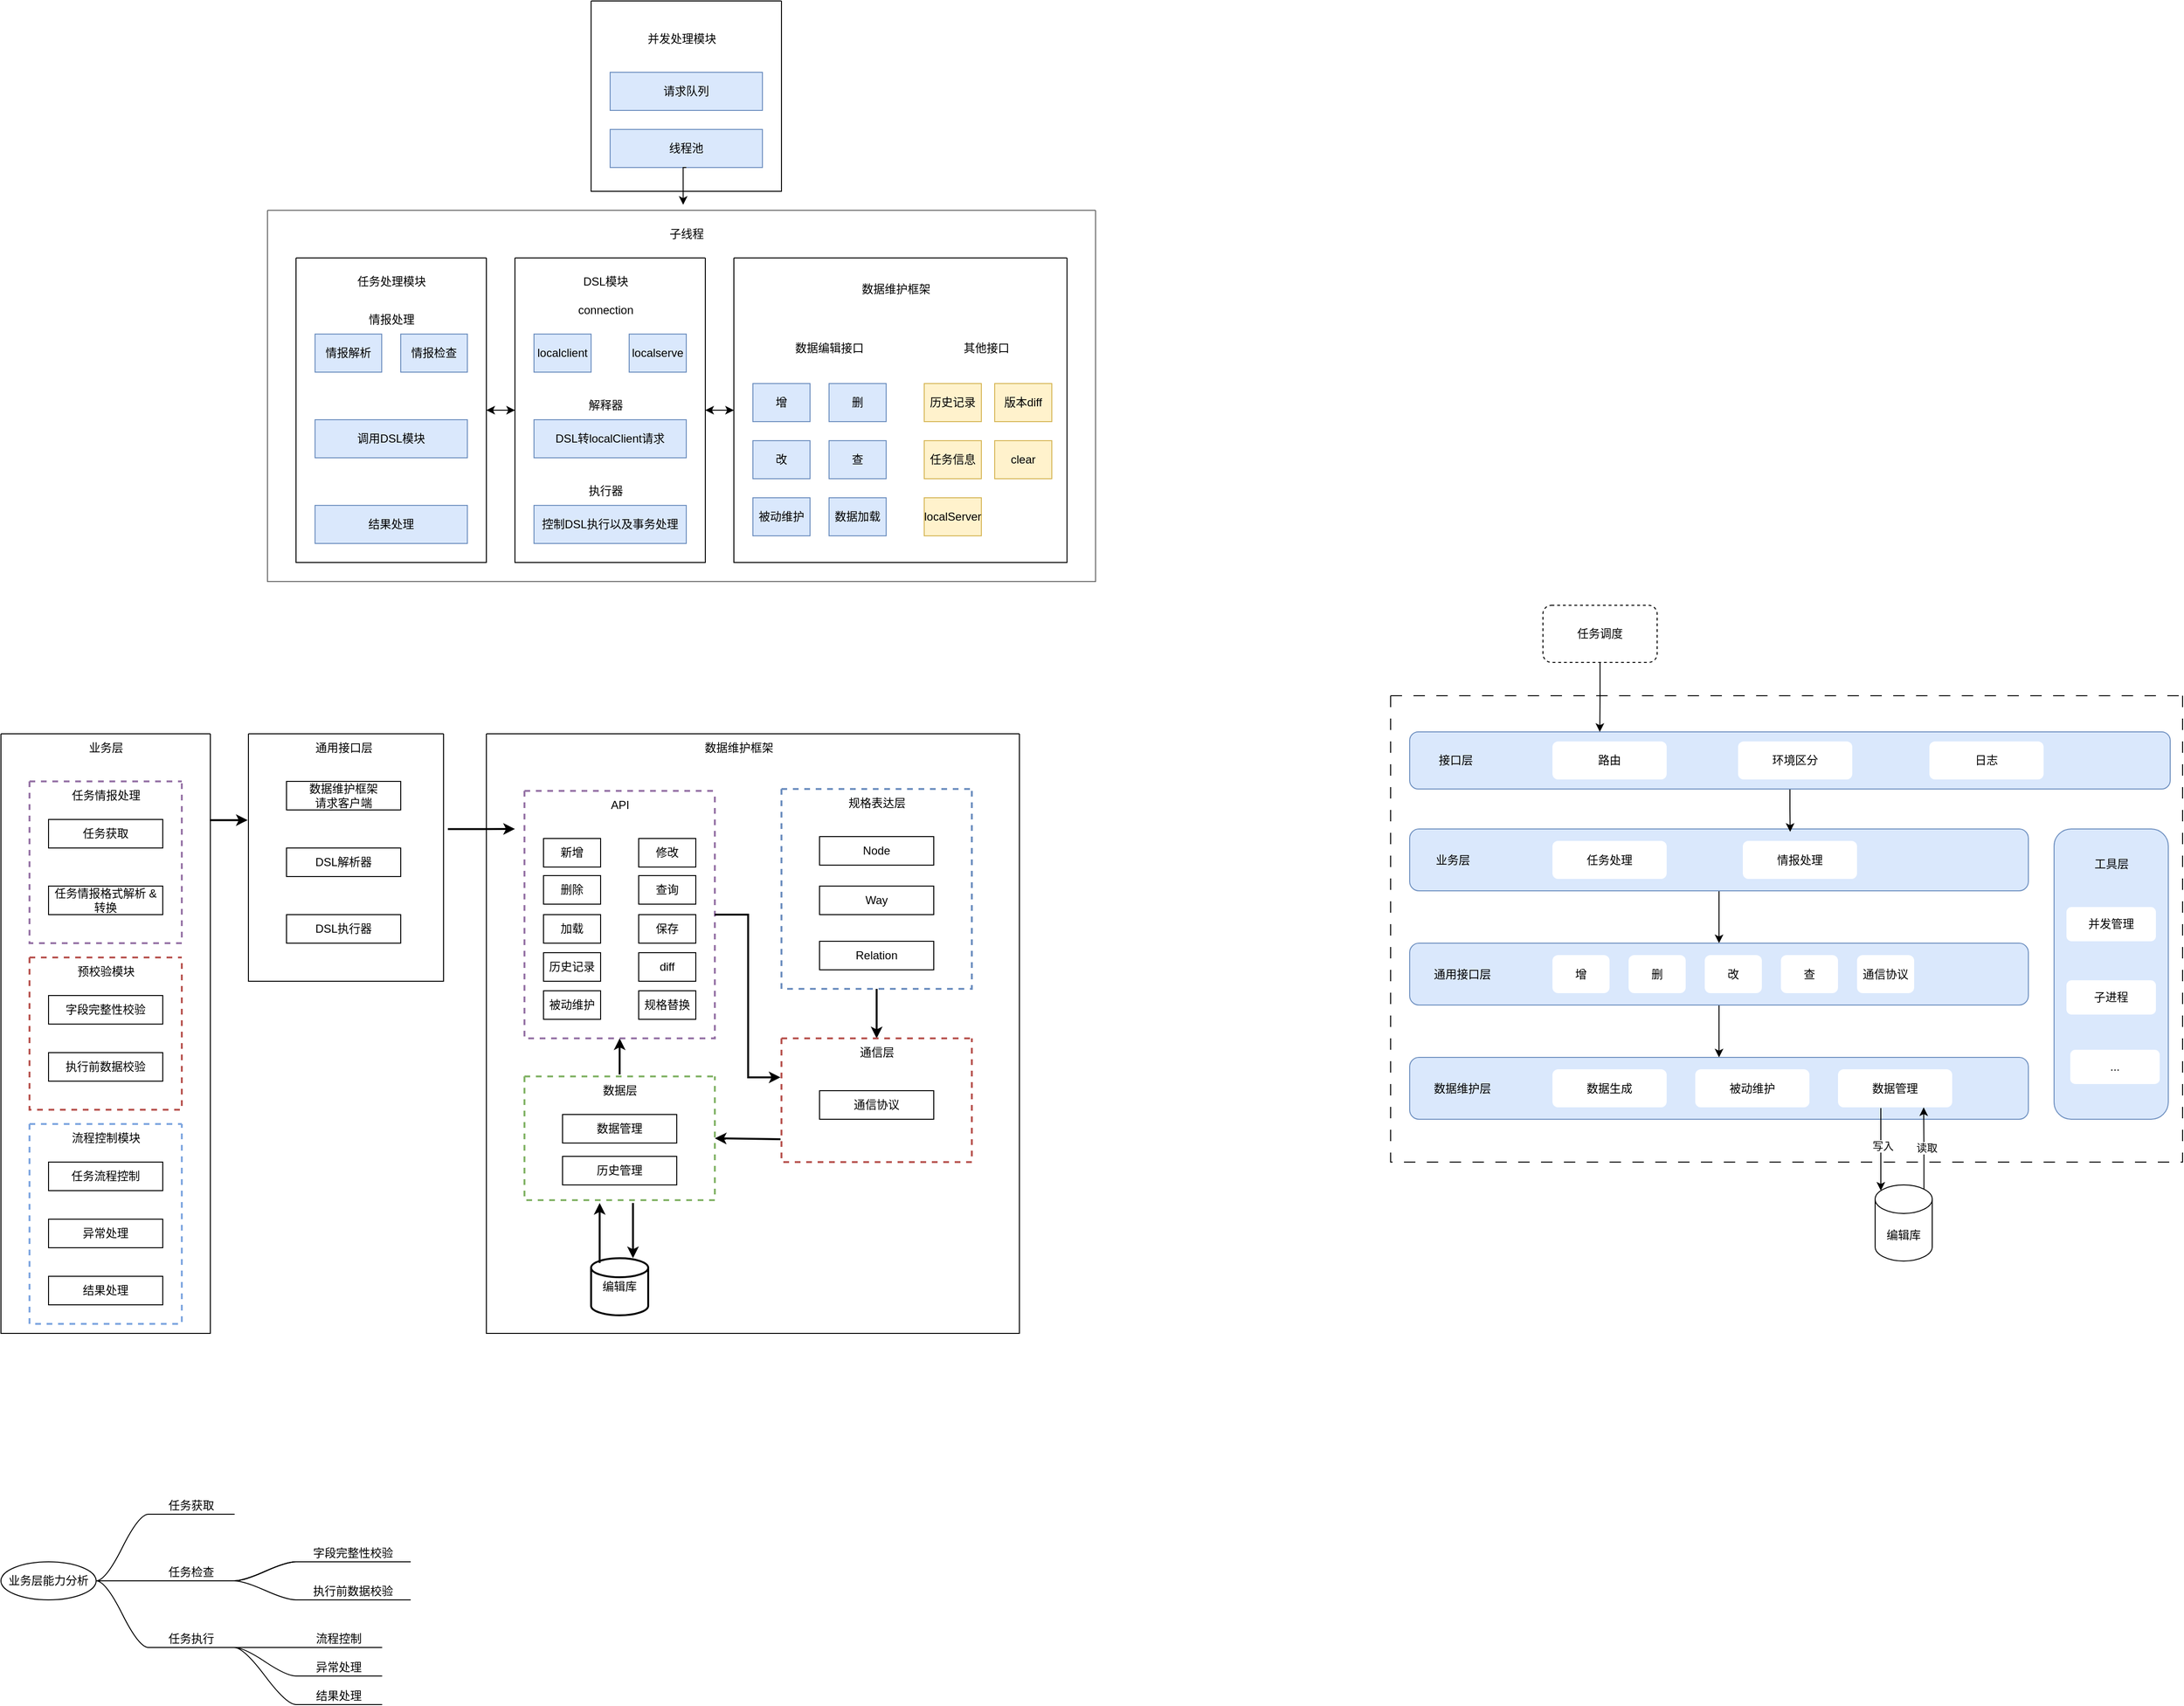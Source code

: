 <mxfile version="22.0.4" type="github">
  <diagram id="prtHgNgQTEPvFCAcTncT" name="Page-1">
    <mxGraphModel dx="2166" dy="1152" grid="0" gridSize="10" guides="1" tooltips="1" connect="1" arrows="1" fold="1" page="0" pageScale="1" pageWidth="827" pageHeight="1169" math="0" shadow="0">
      <root>
        <mxCell id="0" />
        <mxCell id="1" parent="0" />
        <mxCell id="fDUamY-TMNvM78CvobbD-58" value="" style="swimlane;startSize=0;fillColor=#E6E6E6;strokeColor=#666666;fontColor=#333333;" parent="1" vertex="1">
          <mxGeometry x="-460" y="160" width="870" height="390" as="geometry" />
        </mxCell>
        <mxCell id="fDUamY-TMNvM78CvobbD-59" value="子线程" style="text;html=1;align=center;verticalAlign=middle;resizable=0;points=[];autosize=1;strokeColor=none;fillColor=none;" parent="fDUamY-TMNvM78CvobbD-58" vertex="1">
          <mxGeometry x="410" y="10" width="60" height="30" as="geometry" />
        </mxCell>
        <mxCell id="fDUamY-TMNvM78CvobbD-56" style="edgeStyle=orthogonalEdgeStyle;rounded=0;orthogonalLoop=1;jettySize=auto;html=1;exitX=0;exitY=0.5;exitDx=0;exitDy=0;entryX=1;entryY=0.5;entryDx=0;entryDy=0;" parent="1" source="fDUamY-TMNvM78CvobbD-2" target="fDUamY-TMNvM78CvobbD-24" edge="1">
          <mxGeometry relative="1" as="geometry" />
        </mxCell>
        <mxCell id="fDUamY-TMNvM78CvobbD-2" value="" style="swimlane;startSize=0;" parent="1" vertex="1">
          <mxGeometry x="30" y="210" width="350" height="320" as="geometry" />
        </mxCell>
        <mxCell id="fDUamY-TMNvM78CvobbD-4" value="数据维护框架" style="text;html=1;align=center;verticalAlign=middle;resizable=0;points=[];autosize=1;strokeColor=none;fillColor=none;" parent="fDUamY-TMNvM78CvobbD-2" vertex="1">
          <mxGeometry x="120" y="18" width="100" height="30" as="geometry" />
        </mxCell>
        <mxCell id="fDUamY-TMNvM78CvobbD-5" value="增" style="whiteSpace=wrap;html=1;fillColor=#dae8fc;strokeColor=#6c8ebf;" parent="fDUamY-TMNvM78CvobbD-2" vertex="1">
          <mxGeometry x="20" y="132" width="60" height="40" as="geometry" />
        </mxCell>
        <mxCell id="fDUamY-TMNvM78CvobbD-9" value="查" style="whiteSpace=wrap;html=1;fillColor=#dae8fc;strokeColor=#6c8ebf;" parent="fDUamY-TMNvM78CvobbD-2" vertex="1">
          <mxGeometry x="100" y="192" width="60" height="40" as="geometry" />
        </mxCell>
        <mxCell id="fDUamY-TMNvM78CvobbD-8" value="删" style="whiteSpace=wrap;html=1;fillColor=#dae8fc;strokeColor=#6c8ebf;" parent="fDUamY-TMNvM78CvobbD-2" vertex="1">
          <mxGeometry x="100" y="132" width="60" height="40" as="geometry" />
        </mxCell>
        <mxCell id="fDUamY-TMNvM78CvobbD-7" value="被动维护" style="whiteSpace=wrap;html=1;fillColor=#dae8fc;strokeColor=#6c8ebf;" parent="fDUamY-TMNvM78CvobbD-2" vertex="1">
          <mxGeometry x="20" y="252" width="60" height="40" as="geometry" />
        </mxCell>
        <mxCell id="fDUamY-TMNvM78CvobbD-6" value="改" style="whiteSpace=wrap;html=1;fillColor=#dae8fc;strokeColor=#6c8ebf;" parent="fDUamY-TMNvM78CvobbD-2" vertex="1">
          <mxGeometry x="20" y="192" width="60" height="40" as="geometry" />
        </mxCell>
        <mxCell id="fDUamY-TMNvM78CvobbD-11" value="数据加载" style="whiteSpace=wrap;html=1;fillColor=#dae8fc;strokeColor=#6c8ebf;" parent="fDUamY-TMNvM78CvobbD-2" vertex="1">
          <mxGeometry x="100" y="252" width="60" height="40" as="geometry" />
        </mxCell>
        <mxCell id="fDUamY-TMNvM78CvobbD-12" value="数据编辑接口" style="text;html=1;align=center;verticalAlign=middle;resizable=0;points=[];autosize=1;strokeColor=none;fillColor=none;" parent="fDUamY-TMNvM78CvobbD-2" vertex="1">
          <mxGeometry x="50" y="80" width="100" height="30" as="geometry" />
        </mxCell>
        <mxCell id="fDUamY-TMNvM78CvobbD-14" value="其他接口" style="text;html=1;align=center;verticalAlign=middle;resizable=0;points=[];autosize=1;strokeColor=none;fillColor=none;" parent="fDUamY-TMNvM78CvobbD-2" vertex="1">
          <mxGeometry x="230" y="80" width="70" height="30" as="geometry" />
        </mxCell>
        <mxCell id="fDUamY-TMNvM78CvobbD-16" value="历史记录" style="whiteSpace=wrap;html=1;fillColor=#fff2cc;strokeColor=#d6b656;" parent="fDUamY-TMNvM78CvobbD-2" vertex="1">
          <mxGeometry x="200" y="132" width="60" height="40" as="geometry" />
        </mxCell>
        <mxCell id="fDUamY-TMNvM78CvobbD-17" value="版本diff" style="whiteSpace=wrap;html=1;fillColor=#fff2cc;strokeColor=#d6b656;" parent="fDUamY-TMNvM78CvobbD-2" vertex="1">
          <mxGeometry x="274" y="132" width="60" height="40" as="geometry" />
        </mxCell>
        <mxCell id="fDUamY-TMNvM78CvobbD-18" value="任务信息" style="whiteSpace=wrap;html=1;fillColor=#fff2cc;strokeColor=#d6b656;" parent="fDUamY-TMNvM78CvobbD-2" vertex="1">
          <mxGeometry x="200" y="192" width="60" height="40" as="geometry" />
        </mxCell>
        <mxCell id="fDUamY-TMNvM78CvobbD-19" value="clear" style="whiteSpace=wrap;html=1;fillColor=#fff2cc;strokeColor=#d6b656;" parent="fDUamY-TMNvM78CvobbD-2" vertex="1">
          <mxGeometry x="274" y="192" width="60" height="40" as="geometry" />
        </mxCell>
        <mxCell id="fDUamY-TMNvM78CvobbD-23" value="localServer" style="whiteSpace=wrap;html=1;fillColor=#fff2cc;strokeColor=#d6b656;" parent="fDUamY-TMNvM78CvobbD-2" vertex="1">
          <mxGeometry x="200" y="252" width="60" height="40" as="geometry" />
        </mxCell>
        <mxCell id="fDUamY-TMNvM78CvobbD-55" style="edgeStyle=orthogonalEdgeStyle;rounded=0;orthogonalLoop=1;jettySize=auto;html=1;exitX=1;exitY=0.5;exitDx=0;exitDy=0;entryX=0;entryY=0.5;entryDx=0;entryDy=0;" parent="1" source="fDUamY-TMNvM78CvobbD-24" target="fDUamY-TMNvM78CvobbD-2" edge="1">
          <mxGeometry relative="1" as="geometry" />
        </mxCell>
        <mxCell id="fDUamY-TMNvM78CvobbD-57" style="edgeStyle=orthogonalEdgeStyle;rounded=0;orthogonalLoop=1;jettySize=auto;html=1;entryX=1;entryY=0.5;entryDx=0;entryDy=0;" parent="1" source="fDUamY-TMNvM78CvobbD-24" target="fDUamY-TMNvM78CvobbD-36" edge="1">
          <mxGeometry relative="1" as="geometry" />
        </mxCell>
        <mxCell id="fDUamY-TMNvM78CvobbD-24" value="" style="swimlane;startSize=0;" parent="1" vertex="1">
          <mxGeometry x="-200" y="210" width="200" height="320" as="geometry" />
        </mxCell>
        <mxCell id="fDUamY-TMNvM78CvobbD-25" value="DSL模块" style="text;html=1;align=center;verticalAlign=middle;resizable=0;points=[];autosize=1;strokeColor=none;fillColor=none;" parent="fDUamY-TMNvM78CvobbD-24" vertex="1">
          <mxGeometry x="60" y="10" width="70" height="30" as="geometry" />
        </mxCell>
        <mxCell id="fDUamY-TMNvM78CvobbD-29" value="localclient" style="whiteSpace=wrap;html=1;fillColor=#dae8fc;strokeColor=#6c8ebf;" parent="fDUamY-TMNvM78CvobbD-24" vertex="1">
          <mxGeometry x="20" y="80" width="60" height="40" as="geometry" />
        </mxCell>
        <mxCell id="fDUamY-TMNvM78CvobbD-30" value="localserve" style="whiteSpace=wrap;html=1;fillColor=#dae8fc;strokeColor=#6c8ebf;" parent="fDUamY-TMNvM78CvobbD-24" vertex="1">
          <mxGeometry x="120" y="80" width="60" height="40" as="geometry" />
        </mxCell>
        <mxCell id="fDUamY-TMNvM78CvobbD-31" value="connection" style="text;html=1;align=center;verticalAlign=middle;resizable=0;points=[];autosize=1;strokeColor=none;fillColor=none;" parent="fDUamY-TMNvM78CvobbD-24" vertex="1">
          <mxGeometry x="55" y="40" width="80" height="30" as="geometry" />
        </mxCell>
        <mxCell id="fDUamY-TMNvM78CvobbD-33" value="解释器" style="text;html=1;align=center;verticalAlign=middle;resizable=0;points=[];autosize=1;strokeColor=none;fillColor=none;" parent="fDUamY-TMNvM78CvobbD-24" vertex="1">
          <mxGeometry x="65" y="140" width="60" height="30" as="geometry" />
        </mxCell>
        <mxCell id="fDUamY-TMNvM78CvobbD-32" value="DSL转localClient请求" style="whiteSpace=wrap;html=1;fillColor=#dae8fc;strokeColor=#6c8ebf;" parent="fDUamY-TMNvM78CvobbD-24" vertex="1">
          <mxGeometry x="20" y="170" width="160" height="40" as="geometry" />
        </mxCell>
        <mxCell id="fDUamY-TMNvM78CvobbD-34" value="执行器" style="text;html=1;align=center;verticalAlign=middle;resizable=0;points=[];autosize=1;strokeColor=none;fillColor=none;" parent="fDUamY-TMNvM78CvobbD-24" vertex="1">
          <mxGeometry x="65" y="230" width="60" height="30" as="geometry" />
        </mxCell>
        <mxCell id="fDUamY-TMNvM78CvobbD-35" value="控制DSL执行以及事务处理" style="whiteSpace=wrap;html=1;fillColor=#dae8fc;strokeColor=#6c8ebf;" parent="fDUamY-TMNvM78CvobbD-24" vertex="1">
          <mxGeometry x="20" y="260" width="160" height="40" as="geometry" />
        </mxCell>
        <mxCell id="fDUamY-TMNvM78CvobbD-54" style="edgeStyle=orthogonalEdgeStyle;rounded=0;orthogonalLoop=1;jettySize=auto;html=1;entryX=0;entryY=0.5;entryDx=0;entryDy=0;" parent="1" source="fDUamY-TMNvM78CvobbD-36" target="fDUamY-TMNvM78CvobbD-24" edge="1">
          <mxGeometry relative="1" as="geometry" />
        </mxCell>
        <mxCell id="fDUamY-TMNvM78CvobbD-36" value="" style="swimlane;startSize=0;" parent="1" vertex="1">
          <mxGeometry x="-430" y="210" width="200" height="320" as="geometry" />
        </mxCell>
        <mxCell id="fDUamY-TMNvM78CvobbD-45" value="任务处理模块" style="text;html=1;align=center;verticalAlign=middle;resizable=0;points=[];autosize=1;strokeColor=none;fillColor=none;" parent="fDUamY-TMNvM78CvobbD-36" vertex="1">
          <mxGeometry x="50" y="10" width="100" height="30" as="geometry" />
        </mxCell>
        <mxCell id="fDUamY-TMNvM78CvobbD-48" value="结果处理" style="whiteSpace=wrap;html=1;fillColor=#dae8fc;strokeColor=#6c8ebf;" parent="fDUamY-TMNvM78CvobbD-36" vertex="1">
          <mxGeometry x="20" y="260" width="160" height="40" as="geometry" />
        </mxCell>
        <mxCell id="fDUamY-TMNvM78CvobbD-49" value="调用DSL模块" style="whiteSpace=wrap;html=1;fillColor=#dae8fc;strokeColor=#6c8ebf;" parent="fDUamY-TMNvM78CvobbD-36" vertex="1">
          <mxGeometry x="20" y="170" width="160" height="40" as="geometry" />
        </mxCell>
        <mxCell id="fDUamY-TMNvM78CvobbD-46" value="情报解析" style="whiteSpace=wrap;html=1;fillColor=#dae8fc;strokeColor=#6c8ebf;" parent="fDUamY-TMNvM78CvobbD-36" vertex="1">
          <mxGeometry x="20" y="80" width="70" height="40" as="geometry" />
        </mxCell>
        <mxCell id="fDUamY-TMNvM78CvobbD-61" value="情报检查" style="whiteSpace=wrap;html=1;fillColor=#dae8fc;strokeColor=#6c8ebf;" parent="fDUamY-TMNvM78CvobbD-36" vertex="1">
          <mxGeometry x="110" y="80" width="70" height="40" as="geometry" />
        </mxCell>
        <mxCell id="fDUamY-TMNvM78CvobbD-62" value="情报处理" style="text;html=1;align=center;verticalAlign=middle;resizable=0;points=[];autosize=1;strokeColor=none;fillColor=none;" parent="fDUamY-TMNvM78CvobbD-36" vertex="1">
          <mxGeometry x="65" y="50" width="70" height="30" as="geometry" />
        </mxCell>
        <mxCell id="fDUamY-TMNvM78CvobbD-50" value="" style="swimlane;startSize=0;" parent="1" vertex="1">
          <mxGeometry x="-120" y="-60" width="200" height="200" as="geometry" />
        </mxCell>
        <mxCell id="fDUamY-TMNvM78CvobbD-51" value="并发处理模块" style="text;html=1;align=center;verticalAlign=middle;resizable=0;points=[];autosize=1;strokeColor=none;fillColor=none;" parent="fDUamY-TMNvM78CvobbD-50" vertex="1">
          <mxGeometry x="45" y="25" width="100" height="30" as="geometry" />
        </mxCell>
        <mxCell id="fDUamY-TMNvM78CvobbD-52" value="请求队列" style="whiteSpace=wrap;html=1;fillColor=#dae8fc;strokeColor=#6c8ebf;" parent="fDUamY-TMNvM78CvobbD-50" vertex="1">
          <mxGeometry x="20" y="75" width="160" height="40" as="geometry" />
        </mxCell>
        <mxCell id="fDUamY-TMNvM78CvobbD-53" value="线程池" style="whiteSpace=wrap;html=1;fillColor=#dae8fc;strokeColor=#6c8ebf;" parent="fDUamY-TMNvM78CvobbD-50" vertex="1">
          <mxGeometry x="20" y="135" width="160" height="40" as="geometry" />
        </mxCell>
        <mxCell id="fDUamY-TMNvM78CvobbD-60" style="edgeStyle=orthogonalEdgeStyle;rounded=0;orthogonalLoop=1;jettySize=auto;html=1;exitX=0.5;exitY=1;exitDx=0;exitDy=0;entryX=0.502;entryY=-0.015;entryDx=0;entryDy=0;entryPerimeter=0;" parent="1" source="fDUamY-TMNvM78CvobbD-53" target="fDUamY-TMNvM78CvobbD-58" edge="1">
          <mxGeometry relative="1" as="geometry" />
        </mxCell>
        <mxCell id="Ev3TVbeZusoT23l7Mg8S-2" style="edgeStyle=orthogonalEdgeStyle;rounded=0;orthogonalLoop=1;jettySize=auto;html=1;strokeWidth=2;" parent="1" source="pLpwxtjD34FoSH7N6ikD-1" target="pLpwxtjD34FoSH7N6ikD-15" edge="1">
          <mxGeometry relative="1" as="geometry" />
        </mxCell>
        <mxCell id="pLpwxtjD34FoSH7N6ikD-1" value="" style="swimlane;startSize=0;fillColor=#dae8fc;strokeColor=#6c8ebf;strokeWidth=2;dashed=1;" parent="1" vertex="1">
          <mxGeometry x="80" y="768" width="200" height="210" as="geometry" />
        </mxCell>
        <mxCell id="pLpwxtjD34FoSH7N6ikD-3" value="Node" style="rounded=0;whiteSpace=wrap;html=1;" parent="pLpwxtjD34FoSH7N6ikD-1" vertex="1">
          <mxGeometry x="40" y="50" width="120" height="30" as="geometry" />
        </mxCell>
        <mxCell id="pLpwxtjD34FoSH7N6ikD-4" value="Way" style="rounded=0;whiteSpace=wrap;html=1;" parent="pLpwxtjD34FoSH7N6ikD-1" vertex="1">
          <mxGeometry x="40" y="102" width="120" height="30" as="geometry" />
        </mxCell>
        <mxCell id="pLpwxtjD34FoSH7N6ikD-5" value="Relation" style="rounded=0;whiteSpace=wrap;html=1;" parent="pLpwxtjD34FoSH7N6ikD-1" vertex="1">
          <mxGeometry x="40" y="160" width="120" height="30" as="geometry" />
        </mxCell>
        <mxCell id="pLpwxtjD34FoSH7N6ikD-2" value="规格表达层" style="text;html=1;align=center;verticalAlign=middle;resizable=0;points=[];autosize=1;strokeColor=none;fillColor=none;" parent="pLpwxtjD34FoSH7N6ikD-1" vertex="1">
          <mxGeometry x="60" width="80" height="30" as="geometry" />
        </mxCell>
        <mxCell id="pLpwxtjD34FoSH7N6ikD-11" value="" style="swimlane;startSize=0;fillColor=#f8cecc;strokeColor=#b85450;strokeWidth=2;dashed=1;" parent="1" vertex="1">
          <mxGeometry x="80" y="1030" width="200" height="130" as="geometry" />
        </mxCell>
        <mxCell id="pLpwxtjD34FoSH7N6ikD-15" value="通信层" style="text;html=1;align=center;verticalAlign=middle;resizable=0;points=[];autosize=1;strokeColor=none;fillColor=none;" parent="pLpwxtjD34FoSH7N6ikD-11" vertex="1">
          <mxGeometry x="70" width="60" height="30" as="geometry" />
        </mxCell>
        <mxCell id="pLpwxtjD34FoSH7N6ikD-16" value="通信协议" style="rounded=0;whiteSpace=wrap;html=1;" parent="pLpwxtjD34FoSH7N6ikD-11" vertex="1">
          <mxGeometry x="40" y="55" width="120" height="30" as="geometry" />
        </mxCell>
        <mxCell id="pLpwxtjD34FoSH7N6ikD-20" value="" style="swimlane;startSize=0;fillColor=#d5e8d4;strokeColor=#82b366;strokeWidth=2;dashed=1;" parent="1" vertex="1">
          <mxGeometry x="-190" y="1070" width="200" height="130" as="geometry" />
        </mxCell>
        <mxCell id="pLpwxtjD34FoSH7N6ikD-21" value="数据层" style="text;html=1;align=center;verticalAlign=middle;resizable=0;points=[];autosize=1;strokeColor=none;fillColor=none;" parent="pLpwxtjD34FoSH7N6ikD-20" vertex="1">
          <mxGeometry x="70" width="60" height="30" as="geometry" />
        </mxCell>
        <mxCell id="pLpwxtjD34FoSH7N6ikD-22" value="数据管理" style="rounded=0;whiteSpace=wrap;html=1;" parent="pLpwxtjD34FoSH7N6ikD-20" vertex="1">
          <mxGeometry x="40" y="40" width="120" height="30" as="geometry" />
        </mxCell>
        <mxCell id="pLpwxtjD34FoSH7N6ikD-23" value="历史管理" style="rounded=0;whiteSpace=wrap;html=1;" parent="pLpwxtjD34FoSH7N6ikD-20" vertex="1">
          <mxGeometry x="40" y="84" width="120" height="30" as="geometry" />
        </mxCell>
        <mxCell id="pLpwxtjD34FoSH7N6ikD-24" value="编辑库" style="strokeWidth=2;html=1;shape=mxgraph.flowchart.database;whiteSpace=wrap;" parent="1" vertex="1">
          <mxGeometry x="-120" y="1261" width="60" height="60" as="geometry" />
        </mxCell>
        <mxCell id="pLpwxtjD34FoSH7N6ikD-25" value="" style="endArrow=classic;html=1;rounded=0;strokeWidth=2;entryX=0.395;entryY=1.023;entryDx=0;entryDy=0;entryPerimeter=0;exitX=0.15;exitY=0.083;exitDx=0;exitDy=0;exitPerimeter=0;" parent="1" source="pLpwxtjD34FoSH7N6ikD-24" target="pLpwxtjD34FoSH7N6ikD-20" edge="1">
          <mxGeometry width="50" height="50" relative="1" as="geometry">
            <mxPoint x="-250" y="1321" as="sourcePoint" />
            <mxPoint x="-200" y="1271" as="targetPoint" />
          </mxGeometry>
        </mxCell>
        <mxCell id="pLpwxtjD34FoSH7N6ikD-26" value="" style="endArrow=classic;html=1;rounded=0;strokeWidth=2;exitX=0.57;exitY=1.023;exitDx=0;exitDy=0;exitPerimeter=0;" parent="1" source="pLpwxtjD34FoSH7N6ikD-20" edge="1">
          <mxGeometry width="50" height="50" relative="1" as="geometry">
            <mxPoint x="-101" y="1276" as="sourcePoint" />
            <mxPoint x="-76" y="1261" as="targetPoint" />
          </mxGeometry>
        </mxCell>
        <mxCell id="pLpwxtjD34FoSH7N6ikD-28" value="" style="endArrow=classic;html=1;rounded=0;strokeWidth=2;entryX=1;entryY=0.5;entryDx=0;entryDy=0;exitX=-0.005;exitY=0.815;exitDx=0;exitDy=0;exitPerimeter=0;" parent="1" source="pLpwxtjD34FoSH7N6ikD-11" target="pLpwxtjD34FoSH7N6ikD-20" edge="1">
          <mxGeometry width="50" height="50" relative="1" as="geometry">
            <mxPoint x="130" y="1310" as="sourcePoint" />
            <mxPoint x="180" y="1260" as="targetPoint" />
          </mxGeometry>
        </mxCell>
        <mxCell id="pLpwxtjD34FoSH7N6ikD-29" value="" style="swimlane;startSize=0;fillColor=#e1d5e7;strokeColor=#9673a6;strokeWidth=2;dashed=1;" parent="1" vertex="1">
          <mxGeometry x="-190" y="770" width="200" height="260" as="geometry" />
        </mxCell>
        <mxCell id="pLpwxtjD34FoSH7N6ikD-30" value="API" style="text;html=1;align=center;verticalAlign=middle;resizable=0;points=[];autosize=1;strokeColor=none;fillColor=none;" parent="pLpwxtjD34FoSH7N6ikD-29" vertex="1">
          <mxGeometry x="80" width="40" height="30" as="geometry" />
        </mxCell>
        <mxCell id="pLpwxtjD34FoSH7N6ikD-36" value="新增" style="rounded=0;whiteSpace=wrap;html=1;" parent="pLpwxtjD34FoSH7N6ikD-29" vertex="1">
          <mxGeometry x="20" y="50" width="60" height="30" as="geometry" />
        </mxCell>
        <mxCell id="pLpwxtjD34FoSH7N6ikD-42" value="修改" style="rounded=0;whiteSpace=wrap;html=1;" parent="pLpwxtjD34FoSH7N6ikD-29" vertex="1">
          <mxGeometry x="120" y="50" width="60" height="30" as="geometry" />
        </mxCell>
        <mxCell id="pLpwxtjD34FoSH7N6ikD-43" value="删除" style="rounded=0;whiteSpace=wrap;html=1;" parent="pLpwxtjD34FoSH7N6ikD-29" vertex="1">
          <mxGeometry x="20" y="89" width="60" height="30" as="geometry" />
        </mxCell>
        <mxCell id="pLpwxtjD34FoSH7N6ikD-44" value="查询" style="rounded=0;whiteSpace=wrap;html=1;" parent="pLpwxtjD34FoSH7N6ikD-29" vertex="1">
          <mxGeometry x="120" y="89" width="60" height="30" as="geometry" />
        </mxCell>
        <mxCell id="pLpwxtjD34FoSH7N6ikD-45" value="加载" style="rounded=0;whiteSpace=wrap;html=1;" parent="pLpwxtjD34FoSH7N6ikD-29" vertex="1">
          <mxGeometry x="20" y="130" width="60" height="30" as="geometry" />
        </mxCell>
        <mxCell id="pLpwxtjD34FoSH7N6ikD-46" value="保存" style="rounded=0;whiteSpace=wrap;html=1;" parent="pLpwxtjD34FoSH7N6ikD-29" vertex="1">
          <mxGeometry x="120" y="130" width="60" height="30" as="geometry" />
        </mxCell>
        <mxCell id="pLpwxtjD34FoSH7N6ikD-47" value="历史记录" style="rounded=0;whiteSpace=wrap;html=1;" parent="pLpwxtjD34FoSH7N6ikD-29" vertex="1">
          <mxGeometry x="20" y="170" width="60" height="30" as="geometry" />
        </mxCell>
        <mxCell id="pLpwxtjD34FoSH7N6ikD-49" value="被动维护" style="rounded=0;whiteSpace=wrap;html=1;" parent="pLpwxtjD34FoSH7N6ikD-29" vertex="1">
          <mxGeometry x="20" y="210" width="60" height="30" as="geometry" />
        </mxCell>
        <mxCell id="pLpwxtjD34FoSH7N6ikD-33" value="" style="endArrow=classic;html=1;rounded=0;strokeWidth=2;entryX=0.5;entryY=1;entryDx=0;entryDy=0;exitX=0.5;exitY=-0.067;exitDx=0;exitDy=0;exitPerimeter=0;" parent="1" source="pLpwxtjD34FoSH7N6ikD-21" target="pLpwxtjD34FoSH7N6ikD-29" edge="1">
          <mxGeometry width="50" height="50" relative="1" as="geometry">
            <mxPoint x="130" y="1310" as="sourcePoint" />
            <mxPoint x="180" y="1260" as="targetPoint" />
          </mxGeometry>
        </mxCell>
        <mxCell id="pLpwxtjD34FoSH7N6ikD-34" style="edgeStyle=orthogonalEdgeStyle;rounded=0;orthogonalLoop=1;jettySize=auto;html=1;entryX=-0.005;entryY=0.315;entryDx=0;entryDy=0;entryPerimeter=0;strokeWidth=2;" parent="1" source="pLpwxtjD34FoSH7N6ikD-29" target="pLpwxtjD34FoSH7N6ikD-11" edge="1">
          <mxGeometry relative="1" as="geometry" />
        </mxCell>
        <mxCell id="pLpwxtjD34FoSH7N6ikD-50" value="" style="swimlane;startSize=0;" parent="1" vertex="1">
          <mxGeometry x="-230" y="710" width="560" height="630" as="geometry" />
        </mxCell>
        <mxCell id="pLpwxtjD34FoSH7N6ikD-51" value="数据维护框架" style="text;html=1;align=center;verticalAlign=middle;resizable=0;points=[];autosize=1;strokeColor=none;fillColor=none;" parent="pLpwxtjD34FoSH7N6ikD-50" vertex="1">
          <mxGeometry x="215" width="100" height="30" as="geometry" />
        </mxCell>
        <mxCell id="pLpwxtjD34FoSH7N6ikD-48" value="diff" style="rounded=0;whiteSpace=wrap;html=1;" parent="pLpwxtjD34FoSH7N6ikD-50" vertex="1">
          <mxGeometry x="160" y="230" width="60" height="30" as="geometry" />
        </mxCell>
        <mxCell id="Ev3TVbeZusoT23l7Mg8S-20" value="规格替换" style="rounded=0;whiteSpace=wrap;html=1;" parent="pLpwxtjD34FoSH7N6ikD-50" vertex="1">
          <mxGeometry x="160" y="270" width="60" height="30" as="geometry" />
        </mxCell>
        <mxCell id="pLpwxtjD34FoSH7N6ikD-53" value="" style="swimlane;startSize=0;" parent="1" vertex="1">
          <mxGeometry x="-480" y="710" width="205" height="260" as="geometry" />
        </mxCell>
        <mxCell id="pLpwxtjD34FoSH7N6ikD-54" value="通用接口层" style="text;html=1;align=center;verticalAlign=middle;resizable=0;points=[];autosize=1;strokeColor=none;fillColor=none;" parent="pLpwxtjD34FoSH7N6ikD-53" vertex="1">
          <mxGeometry x="60" width="80" height="30" as="geometry" />
        </mxCell>
        <mxCell id="pLpwxtjD34FoSH7N6ikD-55" value="数据维护框架&lt;br&gt;请求客户端" style="rounded=0;whiteSpace=wrap;html=1;" parent="pLpwxtjD34FoSH7N6ikD-53" vertex="1">
          <mxGeometry x="40" y="50" width="120" height="30" as="geometry" />
        </mxCell>
        <mxCell id="pLpwxtjD34FoSH7N6ikD-56" value="DSL解析器" style="rounded=0;whiteSpace=wrap;html=1;" parent="pLpwxtjD34FoSH7N6ikD-53" vertex="1">
          <mxGeometry x="40" y="120" width="120" height="30" as="geometry" />
        </mxCell>
        <mxCell id="B_VRzF-dYlXHqfT8-9vq-3" value="DSL执行器" style="rounded=0;whiteSpace=wrap;html=1;" parent="pLpwxtjD34FoSH7N6ikD-53" vertex="1">
          <mxGeometry x="40" y="190" width="120" height="30" as="geometry" />
        </mxCell>
        <mxCell id="pLpwxtjD34FoSH7N6ikD-57" style="edgeStyle=orthogonalEdgeStyle;rounded=0;orthogonalLoop=1;jettySize=auto;html=1;exitX=1.022;exitY=0.385;exitDx=0;exitDy=0;strokeWidth=2;exitPerimeter=0;" parent="1" source="pLpwxtjD34FoSH7N6ikD-53" edge="1">
          <mxGeometry relative="1" as="geometry">
            <mxPoint x="-200" y="810" as="targetPoint" />
          </mxGeometry>
        </mxCell>
        <mxCell id="pLpwxtjD34FoSH7N6ikD-58" value="" style="swimlane;startSize=0;" parent="1" vertex="1">
          <mxGeometry x="-740" y="710" width="220" height="630" as="geometry" />
        </mxCell>
        <mxCell id="pLpwxtjD34FoSH7N6ikD-59" value="业务层" style="text;html=1;align=center;verticalAlign=middle;resizable=0;points=[];autosize=1;strokeColor=none;fillColor=none;" parent="pLpwxtjD34FoSH7N6ikD-58" vertex="1">
          <mxGeometry x="80" width="60" height="30" as="geometry" />
        </mxCell>
        <mxCell id="B_VRzF-dYlXHqfT8-9vq-4" value="" style="swimlane;startSize=0;dashed=1;strokeWidth=2;strokeColor=#b85450;fillColor=#f8cecc;" parent="pLpwxtjD34FoSH7N6ikD-58" vertex="1">
          <mxGeometry x="30" y="235" width="160" height="160" as="geometry" />
        </mxCell>
        <mxCell id="pLpwxtjD34FoSH7N6ikD-62" value="字段完整性校验" style="rounded=0;whiteSpace=wrap;html=1;" parent="B_VRzF-dYlXHqfT8-9vq-4" vertex="1">
          <mxGeometry x="20" y="40" width="120" height="30" as="geometry" />
        </mxCell>
        <mxCell id="B_VRzF-dYlXHqfT8-9vq-15" value="执行前数据校验" style="rounded=0;whiteSpace=wrap;html=1;" parent="B_VRzF-dYlXHqfT8-9vq-4" vertex="1">
          <mxGeometry x="20" y="100" width="120" height="30" as="geometry" />
        </mxCell>
        <mxCell id="B_VRzF-dYlXHqfT8-9vq-5" value="预校验模块" style="text;html=1;align=center;verticalAlign=middle;resizable=0;points=[];autosize=1;strokeColor=none;fillColor=none;" parent="B_VRzF-dYlXHqfT8-9vq-4" vertex="1">
          <mxGeometry x="40" width="80" height="30" as="geometry" />
        </mxCell>
        <mxCell id="B_VRzF-dYlXHqfT8-9vq-16" value="" style="swimlane;startSize=0;dashed=1;strokeWidth=2;strokeColor=#9673a6;fillColor=#e1d5e7;" parent="pLpwxtjD34FoSH7N6ikD-58" vertex="1">
          <mxGeometry x="30" y="50" width="160" height="170" as="geometry" />
        </mxCell>
        <mxCell id="B_VRzF-dYlXHqfT8-9vq-17" value="任务情报格式解析 &amp;amp; 转换" style="rounded=0;whiteSpace=wrap;html=1;" parent="B_VRzF-dYlXHqfT8-9vq-16" vertex="1">
          <mxGeometry x="20" y="110" width="120" height="30" as="geometry" />
        </mxCell>
        <mxCell id="B_VRzF-dYlXHqfT8-9vq-19" value="任务情报处理" style="text;html=1;align=center;verticalAlign=middle;resizable=0;points=[];autosize=1;strokeColor=none;fillColor=none;" parent="B_VRzF-dYlXHqfT8-9vq-16" vertex="1">
          <mxGeometry x="30" width="100" height="30" as="geometry" />
        </mxCell>
        <mxCell id="Ev3TVbeZusoT23l7Mg8S-1" value="任务获取" style="rounded=0;whiteSpace=wrap;html=1;" parent="B_VRzF-dYlXHqfT8-9vq-16" vertex="1">
          <mxGeometry x="20" y="40" width="120" height="30" as="geometry" />
        </mxCell>
        <mxCell id="B_VRzF-dYlXHqfT8-9vq-20" value="" style="swimlane;startSize=0;dashed=1;strokeWidth=2;strokeColor=#7EA6E0;" parent="pLpwxtjD34FoSH7N6ikD-58" vertex="1">
          <mxGeometry x="30" y="410" width="160" height="210" as="geometry" />
        </mxCell>
        <mxCell id="B_VRzF-dYlXHqfT8-9vq-21" value="任务流程控制" style="rounded=0;whiteSpace=wrap;html=1;" parent="B_VRzF-dYlXHqfT8-9vq-20" vertex="1">
          <mxGeometry x="20" y="40" width="120" height="30" as="geometry" />
        </mxCell>
        <mxCell id="B_VRzF-dYlXHqfT8-9vq-22" value="异常处理" style="rounded=0;whiteSpace=wrap;html=1;" parent="B_VRzF-dYlXHqfT8-9vq-20" vertex="1">
          <mxGeometry x="20" y="100" width="120" height="30" as="geometry" />
        </mxCell>
        <mxCell id="B_VRzF-dYlXHqfT8-9vq-23" value="流程控制模块" style="text;html=1;align=center;verticalAlign=middle;resizable=0;points=[];autosize=1;strokeColor=none;fillColor=none;" parent="B_VRzF-dYlXHqfT8-9vq-20" vertex="1">
          <mxGeometry x="30" width="100" height="30" as="geometry" />
        </mxCell>
        <mxCell id="B_VRzF-dYlXHqfT8-9vq-24" value="结果处理" style="rounded=0;whiteSpace=wrap;html=1;" parent="B_VRzF-dYlXHqfT8-9vq-20" vertex="1">
          <mxGeometry x="20" y="160" width="120" height="30" as="geometry" />
        </mxCell>
        <mxCell id="pLpwxtjD34FoSH7N6ikD-67" style="edgeStyle=orthogonalEdgeStyle;rounded=0;orthogonalLoop=1;jettySize=auto;html=1;entryX=-0.004;entryY=0.346;entryDx=0;entryDy=0;entryPerimeter=0;strokeWidth=2;exitX=0.997;exitY=0.144;exitDx=0;exitDy=0;exitPerimeter=0;" parent="1" source="pLpwxtjD34FoSH7N6ikD-58" target="pLpwxtjD34FoSH7N6ikD-53" edge="1">
          <mxGeometry relative="1" as="geometry">
            <mxPoint x="-530" y="810" as="sourcePoint" />
          </mxGeometry>
        </mxCell>
        <mxCell id="Ev3TVbeZusoT23l7Mg8S-3" style="edgeStyle=entityRelationEdgeStyle;rounded=0;orthogonalLoop=1;jettySize=auto;html=1;startArrow=none;endArrow=none;segment=10;curved=1;sourcePerimeterSpacing=0;targetPerimeterSpacing=0;entryX=0;entryY=1;entryDx=0;entryDy=0;" parent="1" source="B_VRzF-dYlXHqfT8-9vq-34" target="B_VRzF-dYlXHqfT8-9vq-49" edge="1">
          <mxGeometry relative="1" as="geometry" />
        </mxCell>
        <mxCell id="Ev3TVbeZusoT23l7Mg8S-5" style="edgeStyle=entityRelationEdgeStyle;rounded=0;orthogonalLoop=1;jettySize=auto;html=1;startArrow=none;endArrow=none;segment=10;curved=1;sourcePerimeterSpacing=0;targetPerimeterSpacing=0;entryX=0;entryY=1;entryDx=0;entryDy=0;" parent="1" source="B_VRzF-dYlXHqfT8-9vq-34" target="Ev3TVbeZusoT23l7Mg8S-4" edge="1">
          <mxGeometry relative="1" as="geometry" />
        </mxCell>
        <mxCell id="B_VRzF-dYlXHqfT8-9vq-34" value="业务层能力分析" style="ellipse;whiteSpace=wrap;html=1;align=center;newEdgeStyle={&quot;edgeStyle&quot;:&quot;entityRelationEdgeStyle&quot;,&quot;startArrow&quot;:&quot;none&quot;,&quot;endArrow&quot;:&quot;none&quot;,&quot;segment&quot;:10,&quot;curved&quot;:1,&quot;sourcePerimeterSpacing&quot;:0,&quot;targetPerimeterSpacing&quot;:0};treeFolding=1;treeMoving=1;" parent="1" vertex="1">
          <mxGeometry x="-740" y="1580" width="100" height="40" as="geometry" />
        </mxCell>
        <mxCell id="B_VRzF-dYlXHqfT8-9vq-35" value="任务获取" style="whiteSpace=wrap;html=1;shape=partialRectangle;top=0;left=0;bottom=1;right=0;points=[[0,1],[1,1]];fillColor=none;align=center;verticalAlign=bottom;routingCenterY=0.5;snapToPoint=1;recursiveResize=0;autosize=1;treeFolding=1;treeMoving=1;newEdgeStyle={&quot;edgeStyle&quot;:&quot;entityRelationEdgeStyle&quot;,&quot;startArrow&quot;:&quot;none&quot;,&quot;endArrow&quot;:&quot;none&quot;,&quot;segment&quot;:10,&quot;curved&quot;:1,&quot;sourcePerimeterSpacing&quot;:0,&quot;targetPerimeterSpacing&quot;:0};" parent="1" vertex="1">
          <mxGeometry x="-585" y="1500" width="90" height="30" as="geometry" />
        </mxCell>
        <mxCell id="B_VRzF-dYlXHqfT8-9vq-36" value="" style="edgeStyle=entityRelationEdgeStyle;startArrow=none;endArrow=none;segment=10;curved=1;sourcePerimeterSpacing=0;targetPerimeterSpacing=0;rounded=0;exitX=1;exitY=0.5;exitDx=0;exitDy=0;" parent="1" source="B_VRzF-dYlXHqfT8-9vq-34" target="B_VRzF-dYlXHqfT8-9vq-35" edge="1">
          <mxGeometry relative="1" as="geometry">
            <mxPoint x="-615" y="1590" as="sourcePoint" />
          </mxGeometry>
        </mxCell>
        <mxCell id="Ev3TVbeZusoT23l7Mg8S-7" value="" style="edgeStyle=entityRelationEdgeStyle;rounded=0;orthogonalLoop=1;jettySize=auto;html=1;startArrow=none;endArrow=none;segment=10;curved=1;sourcePerimeterSpacing=0;targetPerimeterSpacing=0;" parent="1" source="B_VRzF-dYlXHqfT8-9vq-49" target="Ev3TVbeZusoT23l7Mg8S-6" edge="1">
          <mxGeometry relative="1" as="geometry" />
        </mxCell>
        <mxCell id="Ev3TVbeZusoT23l7Mg8S-8" value="" style="edgeStyle=entityRelationEdgeStyle;rounded=0;orthogonalLoop=1;jettySize=auto;html=1;startArrow=none;endArrow=none;segment=10;curved=1;sourcePerimeterSpacing=0;targetPerimeterSpacing=0;" parent="1" source="B_VRzF-dYlXHqfT8-9vq-49" target="Ev3TVbeZusoT23l7Mg8S-6" edge="1">
          <mxGeometry relative="1" as="geometry" />
        </mxCell>
        <mxCell id="Ev3TVbeZusoT23l7Mg8S-9" value="" style="edgeStyle=entityRelationEdgeStyle;rounded=0;orthogonalLoop=1;jettySize=auto;html=1;startArrow=none;endArrow=none;segment=10;curved=1;sourcePerimeterSpacing=0;targetPerimeterSpacing=0;" parent="1" source="B_VRzF-dYlXHqfT8-9vq-49" target="Ev3TVbeZusoT23l7Mg8S-6" edge="1">
          <mxGeometry relative="1" as="geometry" />
        </mxCell>
        <mxCell id="Ev3TVbeZusoT23l7Mg8S-13" style="edgeStyle=entityRelationEdgeStyle;rounded=0;orthogonalLoop=1;jettySize=auto;html=1;startArrow=none;endArrow=none;segment=10;curved=1;sourcePerimeterSpacing=0;targetPerimeterSpacing=0;entryX=0;entryY=1;entryDx=0;entryDy=0;" parent="1" source="B_VRzF-dYlXHqfT8-9vq-49" target="Ev3TVbeZusoT23l7Mg8S-12" edge="1">
          <mxGeometry relative="1" as="geometry" />
        </mxCell>
        <mxCell id="B_VRzF-dYlXHqfT8-9vq-49" value="任务检查" style="whiteSpace=wrap;html=1;shape=partialRectangle;top=0;left=0;bottom=1;right=0;points=[[0,1],[1,1]];fillColor=none;align=center;verticalAlign=bottom;routingCenterY=0.5;snapToPoint=1;recursiveResize=0;autosize=1;treeFolding=1;treeMoving=1;newEdgeStyle={&quot;edgeStyle&quot;:&quot;entityRelationEdgeStyle&quot;,&quot;startArrow&quot;:&quot;none&quot;,&quot;endArrow&quot;:&quot;none&quot;,&quot;segment&quot;:10,&quot;curved&quot;:1,&quot;sourcePerimeterSpacing&quot;:0,&quot;targetPerimeterSpacing&quot;:0};" parent="1" vertex="1">
          <mxGeometry x="-585" y="1570" width="90" height="30" as="geometry" />
        </mxCell>
        <mxCell id="Ev3TVbeZusoT23l7Mg8S-17" style="edgeStyle=entityRelationEdgeStyle;rounded=0;orthogonalLoop=1;jettySize=auto;html=1;startArrow=none;endArrow=none;segment=10;curved=1;sourcePerimeterSpacing=0;targetPerimeterSpacing=0;exitX=1;exitY=1;exitDx=0;exitDy=0;entryX=0;entryY=1;entryDx=0;entryDy=0;" parent="1" source="Ev3TVbeZusoT23l7Mg8S-4" target="Ev3TVbeZusoT23l7Mg8S-14" edge="1">
          <mxGeometry relative="1" as="geometry" />
        </mxCell>
        <mxCell id="Ev3TVbeZusoT23l7Mg8S-18" style="edgeStyle=entityRelationEdgeStyle;rounded=0;orthogonalLoop=1;jettySize=auto;html=1;startArrow=none;endArrow=none;segment=10;curved=1;sourcePerimeterSpacing=0;targetPerimeterSpacing=0;entryX=0;entryY=1;entryDx=0;entryDy=0;" parent="1" source="Ev3TVbeZusoT23l7Mg8S-4" target="Ev3TVbeZusoT23l7Mg8S-15" edge="1">
          <mxGeometry relative="1" as="geometry" />
        </mxCell>
        <mxCell id="Ev3TVbeZusoT23l7Mg8S-19" style="edgeStyle=entityRelationEdgeStyle;rounded=0;orthogonalLoop=1;jettySize=auto;html=1;startArrow=none;endArrow=none;segment=10;curved=1;sourcePerimeterSpacing=0;targetPerimeterSpacing=0;entryX=0;entryY=1;entryDx=0;entryDy=0;" parent="1" source="Ev3TVbeZusoT23l7Mg8S-4" target="Ev3TVbeZusoT23l7Mg8S-16" edge="1">
          <mxGeometry relative="1" as="geometry" />
        </mxCell>
        <mxCell id="Ev3TVbeZusoT23l7Mg8S-4" value="任务执行" style="whiteSpace=wrap;html=1;shape=partialRectangle;top=0;left=0;bottom=1;right=0;points=[[0,1],[1,1]];fillColor=none;align=center;verticalAlign=bottom;routingCenterY=0.5;snapToPoint=1;recursiveResize=0;autosize=1;treeFolding=1;treeMoving=1;newEdgeStyle={&quot;edgeStyle&quot;:&quot;entityRelationEdgeStyle&quot;,&quot;startArrow&quot;:&quot;none&quot;,&quot;endArrow&quot;:&quot;none&quot;,&quot;segment&quot;:10,&quot;curved&quot;:1,&quot;sourcePerimeterSpacing&quot;:0,&quot;targetPerimeterSpacing&quot;:0};" parent="1" vertex="1">
          <mxGeometry x="-585" y="1640" width="90" height="30" as="geometry" />
        </mxCell>
        <mxCell id="Ev3TVbeZusoT23l7Mg8S-6" value="字段完整性校验" style="whiteSpace=wrap;html=1;shape=partialRectangle;top=0;left=0;bottom=1;right=0;points=[[0,1],[1,1]];fillColor=none;align=center;verticalAlign=bottom;routingCenterY=0.5;snapToPoint=1;recursiveResize=0;autosize=1;treeFolding=1;treeMoving=1;newEdgeStyle={&quot;edgeStyle&quot;:&quot;entityRelationEdgeStyle&quot;,&quot;startArrow&quot;:&quot;none&quot;,&quot;endArrow&quot;:&quot;none&quot;,&quot;segment&quot;:10,&quot;curved&quot;:1,&quot;sourcePerimeterSpacing&quot;:0,&quot;targetPerimeterSpacing&quot;:0};" parent="1" vertex="1">
          <mxGeometry x="-430" y="1550" width="120" height="30" as="geometry" />
        </mxCell>
        <mxCell id="Ev3TVbeZusoT23l7Mg8S-12" value="执行前数据校验" style="whiteSpace=wrap;html=1;shape=partialRectangle;top=0;left=0;bottom=1;right=0;points=[[0,1],[1,1]];fillColor=none;align=center;verticalAlign=bottom;routingCenterY=0.5;snapToPoint=1;recursiveResize=0;autosize=1;treeFolding=1;treeMoving=1;newEdgeStyle={&quot;edgeStyle&quot;:&quot;entityRelationEdgeStyle&quot;,&quot;startArrow&quot;:&quot;none&quot;,&quot;endArrow&quot;:&quot;none&quot;,&quot;segment&quot;:10,&quot;curved&quot;:1,&quot;sourcePerimeterSpacing&quot;:0,&quot;targetPerimeterSpacing&quot;:0};" parent="1" vertex="1">
          <mxGeometry x="-430" y="1590" width="120" height="30" as="geometry" />
        </mxCell>
        <mxCell id="Ev3TVbeZusoT23l7Mg8S-14" value="流程控制" style="whiteSpace=wrap;html=1;shape=partialRectangle;top=0;left=0;bottom=1;right=0;points=[[0,1],[1,1]];fillColor=none;align=center;verticalAlign=bottom;routingCenterY=0.5;snapToPoint=1;recursiveResize=0;autosize=1;treeFolding=1;treeMoving=1;newEdgeStyle={&quot;edgeStyle&quot;:&quot;entityRelationEdgeStyle&quot;,&quot;startArrow&quot;:&quot;none&quot;,&quot;endArrow&quot;:&quot;none&quot;,&quot;segment&quot;:10,&quot;curved&quot;:1,&quot;sourcePerimeterSpacing&quot;:0,&quot;targetPerimeterSpacing&quot;:0};" parent="1" vertex="1">
          <mxGeometry x="-430" y="1640" width="90" height="30" as="geometry" />
        </mxCell>
        <mxCell id="Ev3TVbeZusoT23l7Mg8S-15" value="异常处理" style="whiteSpace=wrap;html=1;shape=partialRectangle;top=0;left=0;bottom=1;right=0;points=[[0,1],[1,1]];fillColor=none;align=center;verticalAlign=bottom;routingCenterY=0.5;snapToPoint=1;recursiveResize=0;autosize=1;treeFolding=1;treeMoving=1;newEdgeStyle={&quot;edgeStyle&quot;:&quot;entityRelationEdgeStyle&quot;,&quot;startArrow&quot;:&quot;none&quot;,&quot;endArrow&quot;:&quot;none&quot;,&quot;segment&quot;:10,&quot;curved&quot;:1,&quot;sourcePerimeterSpacing&quot;:0,&quot;targetPerimeterSpacing&quot;:0};" parent="1" vertex="1">
          <mxGeometry x="-430" y="1670" width="90" height="30" as="geometry" />
        </mxCell>
        <mxCell id="Ev3TVbeZusoT23l7Mg8S-16" value="结果处理" style="whiteSpace=wrap;html=1;shape=partialRectangle;top=0;left=0;bottom=1;right=0;points=[[0,1],[1,1]];fillColor=none;align=center;verticalAlign=bottom;routingCenterY=0.5;snapToPoint=1;recursiveResize=0;autosize=1;treeFolding=1;treeMoving=1;newEdgeStyle={&quot;edgeStyle&quot;:&quot;entityRelationEdgeStyle&quot;,&quot;startArrow&quot;:&quot;none&quot;,&quot;endArrow&quot;:&quot;none&quot;,&quot;segment&quot;:10,&quot;curved&quot;:1,&quot;sourcePerimeterSpacing&quot;:0,&quot;targetPerimeterSpacing&quot;:0};" parent="1" vertex="1">
          <mxGeometry x="-430" y="1700" width="90" height="30" as="geometry" />
        </mxCell>
        <mxCell id="duf2pRDrEYGXBMmcZ64w-2" value="" style="swimlane;startSize=0;dashed=1;dashPattern=12 12;" vertex="1" parent="1">
          <mxGeometry x="720" y="670" width="832" height="490" as="geometry" />
        </mxCell>
        <mxCell id="duf2pRDrEYGXBMmcZ64w-37" style="edgeStyle=orthogonalEdgeStyle;rounded=0;orthogonalLoop=1;jettySize=auto;html=1;entryX=0.5;entryY=0;entryDx=0;entryDy=0;" edge="1" parent="duf2pRDrEYGXBMmcZ64w-2" source="duf2pRDrEYGXBMmcZ64w-3" target="duf2pRDrEYGXBMmcZ64w-4">
          <mxGeometry relative="1" as="geometry" />
        </mxCell>
        <mxCell id="duf2pRDrEYGXBMmcZ64w-3" value="" style="rounded=1;whiteSpace=wrap;html=1;fillColor=#dae8fc;strokeColor=#6c8ebf;" vertex="1" parent="duf2pRDrEYGXBMmcZ64w-2">
          <mxGeometry x="20" y="140" width="650" height="65" as="geometry" />
        </mxCell>
        <mxCell id="duf2pRDrEYGXBMmcZ64w-39" style="edgeStyle=orthogonalEdgeStyle;rounded=0;orthogonalLoop=1;jettySize=auto;html=1;entryX=0.5;entryY=0;entryDx=0;entryDy=0;" edge="1" parent="duf2pRDrEYGXBMmcZ64w-2" source="duf2pRDrEYGXBMmcZ64w-4" target="duf2pRDrEYGXBMmcZ64w-5">
          <mxGeometry relative="1" as="geometry" />
        </mxCell>
        <mxCell id="duf2pRDrEYGXBMmcZ64w-4" value="" style="rounded=1;whiteSpace=wrap;html=1;fillColor=#dae8fc;strokeColor=#6c8ebf;" vertex="1" parent="duf2pRDrEYGXBMmcZ64w-2">
          <mxGeometry x="20" y="260" width="650" height="65" as="geometry" />
        </mxCell>
        <mxCell id="duf2pRDrEYGXBMmcZ64w-5" value="" style="rounded=1;whiteSpace=wrap;html=1;fillColor=#dae8fc;strokeColor=#6c8ebf;" vertex="1" parent="duf2pRDrEYGXBMmcZ64w-2">
          <mxGeometry x="20" y="380" width="650" height="65" as="geometry" />
        </mxCell>
        <mxCell id="duf2pRDrEYGXBMmcZ64w-6" value="业务层" style="text;html=1;align=center;verticalAlign=middle;resizable=0;points=[];autosize=1;strokeColor=none;fillColor=none;" vertex="1" parent="duf2pRDrEYGXBMmcZ64w-2">
          <mxGeometry x="35" y="157.5" width="60" height="30" as="geometry" />
        </mxCell>
        <mxCell id="duf2pRDrEYGXBMmcZ64w-7" value="通用接口层" style="text;html=1;align=center;verticalAlign=middle;resizable=0;points=[];autosize=1;strokeColor=none;fillColor=none;" vertex="1" parent="duf2pRDrEYGXBMmcZ64w-2">
          <mxGeometry x="35" y="277.5" width="80" height="30" as="geometry" />
        </mxCell>
        <mxCell id="duf2pRDrEYGXBMmcZ64w-8" value="数据维护层" style="text;html=1;align=center;verticalAlign=middle;resizable=0;points=[];autosize=1;strokeColor=none;fillColor=none;" vertex="1" parent="duf2pRDrEYGXBMmcZ64w-2">
          <mxGeometry x="35" y="397.5" width="80" height="30" as="geometry" />
        </mxCell>
        <mxCell id="duf2pRDrEYGXBMmcZ64w-9" value="任务处理" style="rounded=1;whiteSpace=wrap;html=1;strokeColor=none;" vertex="1" parent="duf2pRDrEYGXBMmcZ64w-2">
          <mxGeometry x="170" y="152.5" width="120" height="40" as="geometry" />
        </mxCell>
        <mxCell id="duf2pRDrEYGXBMmcZ64w-10" value="情报处理" style="rounded=1;whiteSpace=wrap;html=1;strokeColor=none;" vertex="1" parent="duf2pRDrEYGXBMmcZ64w-2">
          <mxGeometry x="370" y="152.5" width="120" height="40" as="geometry" />
        </mxCell>
        <mxCell id="duf2pRDrEYGXBMmcZ64w-11" value="增" style="rounded=1;whiteSpace=wrap;html=1;strokeColor=none;" vertex="1" parent="duf2pRDrEYGXBMmcZ64w-2">
          <mxGeometry x="170" y="272.5" width="60" height="40" as="geometry" />
        </mxCell>
        <mxCell id="duf2pRDrEYGXBMmcZ64w-12" value="删" style="rounded=1;whiteSpace=wrap;html=1;strokeColor=none;" vertex="1" parent="duf2pRDrEYGXBMmcZ64w-2">
          <mxGeometry x="250" y="272.5" width="60" height="40" as="geometry" />
        </mxCell>
        <mxCell id="duf2pRDrEYGXBMmcZ64w-13" value="改" style="rounded=1;whiteSpace=wrap;html=1;strokeColor=none;" vertex="1" parent="duf2pRDrEYGXBMmcZ64w-2">
          <mxGeometry x="330" y="272.5" width="60" height="40" as="geometry" />
        </mxCell>
        <mxCell id="duf2pRDrEYGXBMmcZ64w-14" value="查" style="rounded=1;whiteSpace=wrap;html=1;strokeColor=none;" vertex="1" parent="duf2pRDrEYGXBMmcZ64w-2">
          <mxGeometry x="410" y="272.5" width="60" height="40" as="geometry" />
        </mxCell>
        <mxCell id="duf2pRDrEYGXBMmcZ64w-15" value="通信协议" style="rounded=1;whiteSpace=wrap;html=1;strokeColor=none;" vertex="1" parent="duf2pRDrEYGXBMmcZ64w-2">
          <mxGeometry x="490" y="272.5" width="60" height="40" as="geometry" />
        </mxCell>
        <mxCell id="duf2pRDrEYGXBMmcZ64w-16" value="数据生成" style="rounded=1;whiteSpace=wrap;html=1;strokeColor=none;" vertex="1" parent="duf2pRDrEYGXBMmcZ64w-2">
          <mxGeometry x="170" y="392.5" width="120" height="40" as="geometry" />
        </mxCell>
        <mxCell id="duf2pRDrEYGXBMmcZ64w-17" value="被动维护" style="rounded=1;whiteSpace=wrap;html=1;strokeColor=none;" vertex="1" parent="duf2pRDrEYGXBMmcZ64w-2">
          <mxGeometry x="320" y="392.5" width="120" height="40" as="geometry" />
        </mxCell>
        <mxCell id="duf2pRDrEYGXBMmcZ64w-18" value="数据管理" style="rounded=1;whiteSpace=wrap;html=1;strokeColor=none;" vertex="1" parent="duf2pRDrEYGXBMmcZ64w-2">
          <mxGeometry x="470" y="392.5" width="120" height="40" as="geometry" />
        </mxCell>
        <mxCell id="duf2pRDrEYGXBMmcZ64w-20" value="" style="rounded=1;whiteSpace=wrap;html=1;fillColor=#dae8fc;strokeColor=#6c8ebf;" vertex="1" parent="duf2pRDrEYGXBMmcZ64w-2">
          <mxGeometry x="697" y="140" width="120" height="305" as="geometry" />
        </mxCell>
        <mxCell id="duf2pRDrEYGXBMmcZ64w-21" value="工具层" style="text;html=1;align=center;verticalAlign=middle;resizable=0;points=[];autosize=1;strokeColor=none;fillColor=none;" vertex="1" parent="duf2pRDrEYGXBMmcZ64w-2">
          <mxGeometry x="730" y="164" width="54" height="26" as="geometry" />
        </mxCell>
        <mxCell id="duf2pRDrEYGXBMmcZ64w-22" value="并发管理" style="rounded=1;whiteSpace=wrap;html=1;strokeColor=none;" vertex="1" parent="duf2pRDrEYGXBMmcZ64w-2">
          <mxGeometry x="710" y="222" width="94" height="36" as="geometry" />
        </mxCell>
        <mxCell id="duf2pRDrEYGXBMmcZ64w-23" value="子进程" style="rounded=1;whiteSpace=wrap;html=1;strokeColor=none;" vertex="1" parent="duf2pRDrEYGXBMmcZ64w-2">
          <mxGeometry x="710" y="299" width="94" height="36" as="geometry" />
        </mxCell>
        <mxCell id="duf2pRDrEYGXBMmcZ64w-38" style="edgeStyle=orthogonalEdgeStyle;rounded=0;orthogonalLoop=1;jettySize=auto;html=1;entryX=0.615;entryY=0.046;entryDx=0;entryDy=0;entryPerimeter=0;" edge="1" parent="duf2pRDrEYGXBMmcZ64w-2" source="duf2pRDrEYGXBMmcZ64w-24" target="duf2pRDrEYGXBMmcZ64w-3">
          <mxGeometry relative="1" as="geometry" />
        </mxCell>
        <mxCell id="duf2pRDrEYGXBMmcZ64w-24" value="" style="rounded=1;whiteSpace=wrap;html=1;fillColor=#dae8fc;strokeColor=#6c8ebf;" vertex="1" parent="duf2pRDrEYGXBMmcZ64w-2">
          <mxGeometry x="20" y="38" width="799" height="60" as="geometry" />
        </mxCell>
        <mxCell id="duf2pRDrEYGXBMmcZ64w-26" value="接口层" style="text;html=1;align=center;verticalAlign=middle;resizable=0;points=[];autosize=1;strokeColor=none;fillColor=none;" vertex="1" parent="duf2pRDrEYGXBMmcZ64w-2">
          <mxGeometry x="41" y="55" width="54" height="26" as="geometry" />
        </mxCell>
        <mxCell id="duf2pRDrEYGXBMmcZ64w-27" value="路由" style="rounded=1;whiteSpace=wrap;html=1;strokeColor=none;" vertex="1" parent="duf2pRDrEYGXBMmcZ64w-2">
          <mxGeometry x="170" y="48" width="120" height="40" as="geometry" />
        </mxCell>
        <mxCell id="duf2pRDrEYGXBMmcZ64w-28" value="环境区分" style="rounded=1;whiteSpace=wrap;html=1;strokeColor=none;" vertex="1" parent="duf2pRDrEYGXBMmcZ64w-2">
          <mxGeometry x="365" y="48" width="120" height="40" as="geometry" />
        </mxCell>
        <mxCell id="duf2pRDrEYGXBMmcZ64w-30" value="日志" style="rounded=1;whiteSpace=wrap;html=1;strokeColor=none;" vertex="1" parent="duf2pRDrEYGXBMmcZ64w-2">
          <mxGeometry x="566" y="48" width="120" height="40" as="geometry" />
        </mxCell>
        <mxCell id="duf2pRDrEYGXBMmcZ64w-45" value="..." style="rounded=1;whiteSpace=wrap;html=1;strokeColor=none;" vertex="1" parent="duf2pRDrEYGXBMmcZ64w-2">
          <mxGeometry x="714" y="372" width="94" height="36" as="geometry" />
        </mxCell>
        <mxCell id="duf2pRDrEYGXBMmcZ64w-32" style="edgeStyle=orthogonalEdgeStyle;rounded=0;orthogonalLoop=1;jettySize=auto;html=1;entryX=0.25;entryY=0;entryDx=0;entryDy=0;" edge="1" parent="1" source="duf2pRDrEYGXBMmcZ64w-25" target="duf2pRDrEYGXBMmcZ64w-24">
          <mxGeometry relative="1" as="geometry" />
        </mxCell>
        <mxCell id="duf2pRDrEYGXBMmcZ64w-25" value="任务调度" style="rounded=1;whiteSpace=wrap;html=1;dashed=1;" vertex="1" parent="1">
          <mxGeometry x="880" y="575" width="120" height="60" as="geometry" />
        </mxCell>
        <mxCell id="duf2pRDrEYGXBMmcZ64w-42" style="edgeStyle=orthogonalEdgeStyle;rounded=0;orthogonalLoop=1;jettySize=auto;html=1;exitX=0.855;exitY=0;exitDx=0;exitDy=4.35;exitPerimeter=0;entryX=0.75;entryY=1;entryDx=0;entryDy=0;" edge="1" parent="1" source="duf2pRDrEYGXBMmcZ64w-40" target="duf2pRDrEYGXBMmcZ64w-18">
          <mxGeometry relative="1" as="geometry" />
        </mxCell>
        <mxCell id="duf2pRDrEYGXBMmcZ64w-44" value="读取" style="edgeLabel;html=1;align=center;verticalAlign=middle;resizable=0;points=[];" vertex="1" connectable="0" parent="duf2pRDrEYGXBMmcZ64w-42">
          <mxGeometry x="-0.041" y="-2" relative="1" as="geometry">
            <mxPoint y="-2" as="offset" />
          </mxGeometry>
        </mxCell>
        <mxCell id="duf2pRDrEYGXBMmcZ64w-40" value="编辑库" style="shape=cylinder3;whiteSpace=wrap;html=1;boundedLbl=1;backgroundOutline=1;size=15;" vertex="1" parent="1">
          <mxGeometry x="1229" y="1184" width="60" height="80" as="geometry" />
        </mxCell>
        <mxCell id="duf2pRDrEYGXBMmcZ64w-41" style="edgeStyle=orthogonalEdgeStyle;rounded=0;orthogonalLoop=1;jettySize=auto;html=1;exitX=0.375;exitY=1.018;exitDx=0;exitDy=0;exitPerimeter=0;" edge="1" parent="1" source="duf2pRDrEYGXBMmcZ64w-18">
          <mxGeometry relative="1" as="geometry">
            <mxPoint x="1235" y="1190" as="targetPoint" />
          </mxGeometry>
        </mxCell>
        <mxCell id="duf2pRDrEYGXBMmcZ64w-43" value="写入" style="edgeLabel;html=1;align=center;verticalAlign=middle;resizable=0;points=[];" vertex="1" connectable="0" parent="duf2pRDrEYGXBMmcZ64w-41">
          <mxGeometry x="-0.083" y="2" relative="1" as="geometry">
            <mxPoint as="offset" />
          </mxGeometry>
        </mxCell>
      </root>
    </mxGraphModel>
  </diagram>
</mxfile>
